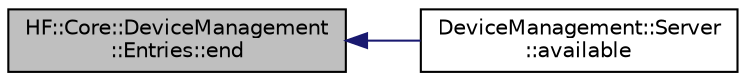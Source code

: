digraph "HF::Core::DeviceManagement::Entries::end"
{
  edge [fontname="Helvetica",fontsize="10",labelfontname="Helvetica",labelfontsize="10"];
  node [fontname="Helvetica",fontsize="10",shape=record];
  rankdir="LR";
  Node9 [label="HF::Core::DeviceManagement\l::Entries::end",height=0.2,width=0.4,color="black", fillcolor="grey75", style="filled", fontcolor="black"];
  Node9 -> Node10 [dir="back",color="midnightblue",fontsize="10",style="solid",fontname="Helvetica"];
  Node10 [label="DeviceManagement::Server\l::available",height=0.2,width=0.4,color="black", fillcolor="white", style="filled",URL="$group__examples.html#ga595ce42fe36ec8f0ca2a56d1432ae325",tooltip="Check if the given address is available for registration. "];
}
